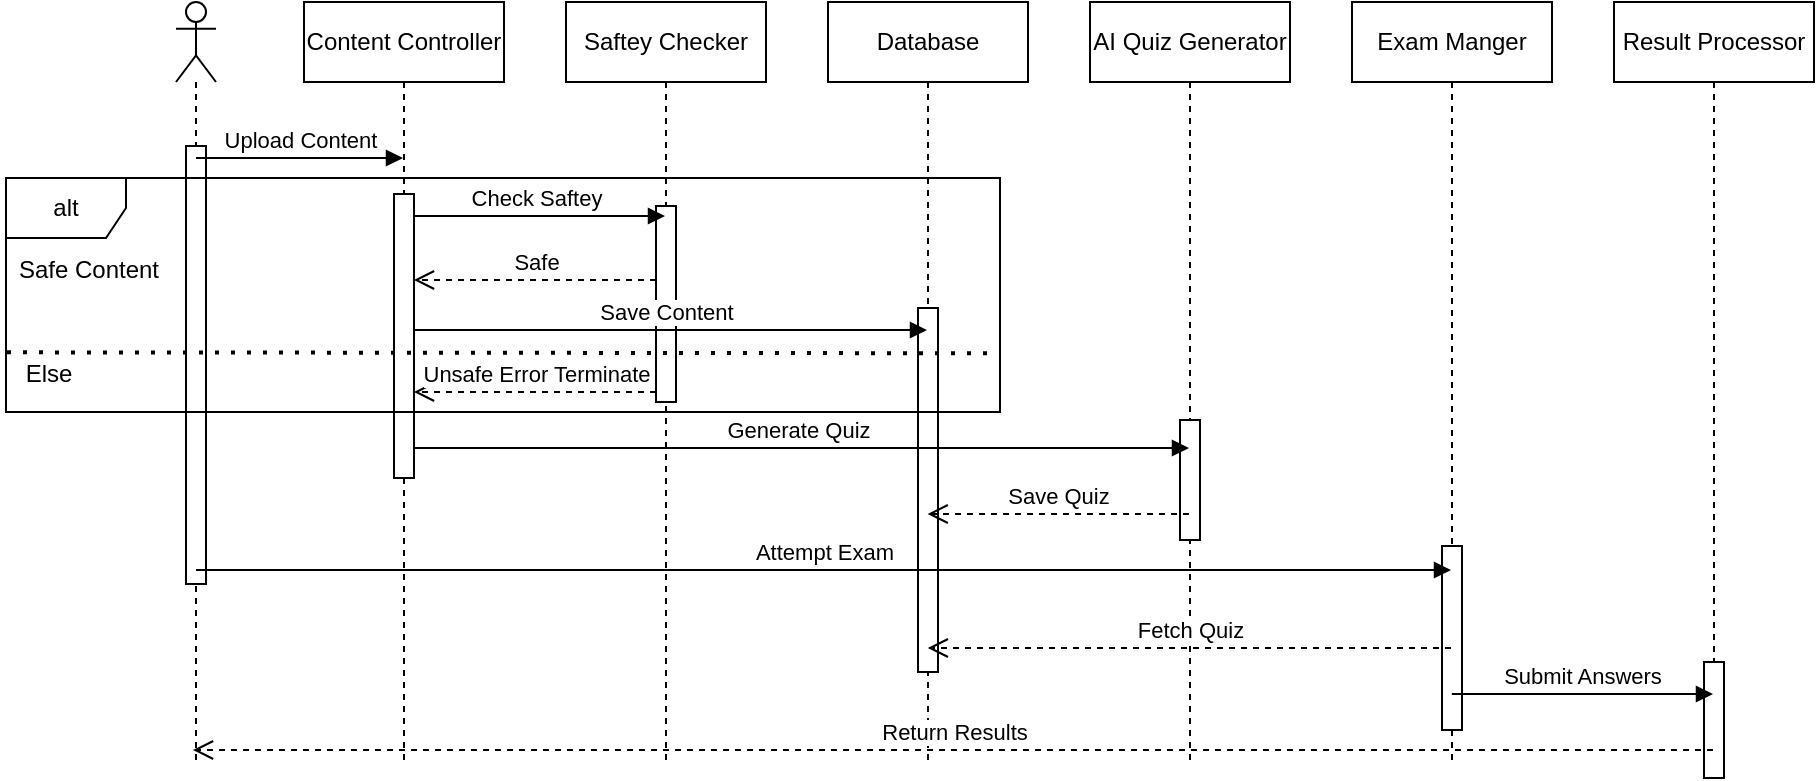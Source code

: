 <mxfile version="28.1.2">
  <diagram name="Page-1" id="xsYCff7whP4TqLQf7cTJ">
    <mxGraphModel dx="1961" dy="577" grid="0" gridSize="10" guides="1" tooltips="1" connect="1" arrows="1" fold="1" page="1" pageScale="1" pageWidth="850" pageHeight="1100" background="none" math="0" shadow="0">
      <root>
        <mxCell id="0" />
        <mxCell id="1" parent="0" />
        <mxCell id="im6KT_Uo68lldDrzzcDX-31" value="" style="shape=umlLifeline;perimeter=lifelinePerimeter;whiteSpace=wrap;html=1;container=1;dropTarget=0;collapsible=0;recursiveResize=0;outlineConnect=0;portConstraint=eastwest;newEdgeStyle={&quot;curved&quot;:0,&quot;rounded&quot;:0};participant=umlActor;" vertex="1" parent="1">
          <mxGeometry x="76" y="57" width="20" height="379" as="geometry" />
        </mxCell>
        <mxCell id="im6KT_Uo68lldDrzzcDX-50" value="" style="html=1;points=[[0,0,0,0,5],[0,1,0,0,-5],[1,0,0,0,5],[1,1,0,0,-5]];perimeter=orthogonalPerimeter;outlineConnect=0;targetShapes=umlLifeline;portConstraint=eastwest;newEdgeStyle={&quot;curved&quot;:0,&quot;rounded&quot;:0};" vertex="1" parent="im6KT_Uo68lldDrzzcDX-31">
          <mxGeometry x="5" y="72" width="10" height="219" as="geometry" />
        </mxCell>
        <mxCell id="im6KT_Uo68lldDrzzcDX-32" value="Content Controller" style="shape=umlLifeline;perimeter=lifelinePerimeter;whiteSpace=wrap;html=1;container=1;dropTarget=0;collapsible=0;recursiveResize=0;outlineConnect=0;portConstraint=eastwest;newEdgeStyle={&quot;curved&quot;:0,&quot;rounded&quot;:0};" vertex="1" parent="1">
          <mxGeometry x="140" y="57" width="100" height="380" as="geometry" />
        </mxCell>
        <mxCell id="im6KT_Uo68lldDrzzcDX-33" value="Saftey Checker" style="shape=umlLifeline;perimeter=lifelinePerimeter;whiteSpace=wrap;html=1;container=1;dropTarget=0;collapsible=0;recursiveResize=0;outlineConnect=0;portConstraint=eastwest;newEdgeStyle={&quot;curved&quot;:0,&quot;rounded&quot;:0};" vertex="1" parent="1">
          <mxGeometry x="271" y="57" width="100" height="380" as="geometry" />
        </mxCell>
        <mxCell id="im6KT_Uo68lldDrzzcDX-52" value="" style="html=1;points=[[0,0,0,0,5],[0,1,0,0,-5],[1,0,0,0,5],[1,1,0,0,-5]];perimeter=orthogonalPerimeter;outlineConnect=0;targetShapes=umlLifeline;portConstraint=eastwest;newEdgeStyle={&quot;curved&quot;:0,&quot;rounded&quot;:0};" vertex="1" parent="im6KT_Uo68lldDrzzcDX-33">
          <mxGeometry x="45" y="102" width="10" height="98" as="geometry" />
        </mxCell>
        <mxCell id="im6KT_Uo68lldDrzzcDX-34" value="Database" style="shape=umlLifeline;perimeter=lifelinePerimeter;whiteSpace=wrap;html=1;container=1;dropTarget=0;collapsible=0;recursiveResize=0;outlineConnect=0;portConstraint=eastwest;newEdgeStyle={&quot;curved&quot;:0,&quot;rounded&quot;:0};" vertex="1" parent="1">
          <mxGeometry x="402" y="57" width="100" height="380" as="geometry" />
        </mxCell>
        <mxCell id="im6KT_Uo68lldDrzzcDX-53" value="" style="html=1;points=[[0,0,0,0,5],[0,1,0,0,-5],[1,0,0,0,5],[1,1,0,0,-5]];perimeter=orthogonalPerimeter;outlineConnect=0;targetShapes=umlLifeline;portConstraint=eastwest;newEdgeStyle={&quot;curved&quot;:0,&quot;rounded&quot;:0};" vertex="1" parent="im6KT_Uo68lldDrzzcDX-34">
          <mxGeometry x="45" y="153" width="10" height="182" as="geometry" />
        </mxCell>
        <mxCell id="im6KT_Uo68lldDrzzcDX-35" value="AI Quiz Generator" style="shape=umlLifeline;perimeter=lifelinePerimeter;whiteSpace=wrap;html=1;container=1;dropTarget=0;collapsible=0;recursiveResize=0;outlineConnect=0;portConstraint=eastwest;newEdgeStyle={&quot;curved&quot;:0,&quot;rounded&quot;:0};" vertex="1" parent="1">
          <mxGeometry x="533" y="57" width="100" height="380" as="geometry" />
        </mxCell>
        <mxCell id="im6KT_Uo68lldDrzzcDX-54" value="" style="html=1;points=[[0,0,0,0,5],[0,1,0,0,-5],[1,0,0,0,5],[1,1,0,0,-5]];perimeter=orthogonalPerimeter;outlineConnect=0;targetShapes=umlLifeline;portConstraint=eastwest;newEdgeStyle={&quot;curved&quot;:0,&quot;rounded&quot;:0};" vertex="1" parent="im6KT_Uo68lldDrzzcDX-35">
          <mxGeometry x="45" y="209" width="10" height="60" as="geometry" />
        </mxCell>
        <mxCell id="im6KT_Uo68lldDrzzcDX-36" value="Exam Manger" style="shape=umlLifeline;perimeter=lifelinePerimeter;whiteSpace=wrap;html=1;container=1;dropTarget=0;collapsible=0;recursiveResize=0;outlineConnect=0;portConstraint=eastwest;newEdgeStyle={&quot;curved&quot;:0,&quot;rounded&quot;:0};" vertex="1" parent="1">
          <mxGeometry x="664" y="57" width="100" height="380" as="geometry" />
        </mxCell>
        <mxCell id="im6KT_Uo68lldDrzzcDX-55" value="" style="html=1;points=[[0,0,0,0,5],[0,1,0,0,-5],[1,0,0,0,5],[1,1,0,0,-5]];perimeter=orthogonalPerimeter;outlineConnect=0;targetShapes=umlLifeline;portConstraint=eastwest;newEdgeStyle={&quot;curved&quot;:0,&quot;rounded&quot;:0};" vertex="1" parent="im6KT_Uo68lldDrzzcDX-36">
          <mxGeometry x="45" y="272" width="10" height="92" as="geometry" />
        </mxCell>
        <mxCell id="im6KT_Uo68lldDrzzcDX-38" value="Result Processor" style="shape=umlLifeline;perimeter=lifelinePerimeter;whiteSpace=wrap;html=1;container=1;dropTarget=0;collapsible=0;recursiveResize=0;outlineConnect=0;portConstraint=eastwest;newEdgeStyle={&quot;curved&quot;:0,&quot;rounded&quot;:0};" vertex="1" parent="1">
          <mxGeometry x="795" y="57" width="100" height="388" as="geometry" />
        </mxCell>
        <mxCell id="im6KT_Uo68lldDrzzcDX-56" value="" style="html=1;points=[[0,0,0,0,5],[0,1,0,0,-5],[1,0,0,0,5],[1,1,0,0,-5]];perimeter=orthogonalPerimeter;outlineConnect=0;targetShapes=umlLifeline;portConstraint=eastwest;newEdgeStyle={&quot;curved&quot;:0,&quot;rounded&quot;:0};" vertex="1" parent="im6KT_Uo68lldDrzzcDX-38">
          <mxGeometry x="45" y="330" width="10" height="58" as="geometry" />
        </mxCell>
        <mxCell id="im6KT_Uo68lldDrzzcDX-39" value="Upload Content" style="html=1;verticalAlign=bottom;endArrow=block;curved=0;rounded=0;" edge="1" parent="1" source="im6KT_Uo68lldDrzzcDX-31" target="im6KT_Uo68lldDrzzcDX-32">
          <mxGeometry width="80" relative="1" as="geometry">
            <mxPoint x="96" y="129" as="sourcePoint" />
            <mxPoint x="176" y="129" as="targetPoint" />
            <Array as="points">
              <mxPoint x="141" y="135" />
            </Array>
          </mxGeometry>
        </mxCell>
        <mxCell id="im6KT_Uo68lldDrzzcDX-40" value="Check Saftey" style="html=1;verticalAlign=bottom;endArrow=block;curved=0;rounded=0;" edge="1" parent="1" source="im6KT_Uo68lldDrzzcDX-32" target="im6KT_Uo68lldDrzzcDX-33">
          <mxGeometry width="80" relative="1" as="geometry">
            <mxPoint x="217" y="143" as="sourcePoint" />
            <mxPoint x="321" y="143" as="targetPoint" />
            <Array as="points">
              <mxPoint x="262" y="164" />
              <mxPoint x="294" y="164" />
            </Array>
          </mxGeometry>
        </mxCell>
        <mxCell id="im6KT_Uo68lldDrzzcDX-42" value="Safe" style="html=1;verticalAlign=bottom;endArrow=open;dashed=1;endSize=8;curved=0;rounded=0;" edge="1" parent="1">
          <mxGeometry relative="1" as="geometry">
            <mxPoint x="316" y="196" as="sourcePoint" />
            <mxPoint x="195" y="196" as="targetPoint" />
          </mxGeometry>
        </mxCell>
        <mxCell id="im6KT_Uo68lldDrzzcDX-43" value="Save Content" style="html=1;verticalAlign=bottom;endArrow=block;curved=0;rounded=0;" edge="1" parent="1">
          <mxGeometry width="80" relative="1" as="geometry">
            <mxPoint x="190.035" y="221.0" as="sourcePoint" />
            <mxPoint x="451.5" y="221.0" as="targetPoint" />
            <Array as="points">
              <mxPoint x="288.34" y="221" />
            </Array>
          </mxGeometry>
        </mxCell>
        <mxCell id="im6KT_Uo68lldDrzzcDX-44" value="Generate Quiz" style="html=1;verticalAlign=bottom;endArrow=block;curved=0;rounded=0;" edge="1" parent="1" source="im6KT_Uo68lldDrzzcDX-32" target="im6KT_Uo68lldDrzzcDX-35">
          <mxGeometry width="80" relative="1" as="geometry">
            <mxPoint x="189.81" y="280" as="sourcePoint" />
            <mxPoint x="582.5" y="280" as="targetPoint" />
            <Array as="points">
              <mxPoint x="352.34" y="280" />
            </Array>
          </mxGeometry>
        </mxCell>
        <mxCell id="im6KT_Uo68lldDrzzcDX-45" value="Save Quiz" style="html=1;verticalAlign=bottom;endArrow=open;dashed=1;endSize=8;curved=0;rounded=0;" edge="1" parent="1">
          <mxGeometry relative="1" as="geometry">
            <mxPoint x="582.5" y="313" as="sourcePoint" />
            <mxPoint x="451.81" y="313" as="targetPoint" />
          </mxGeometry>
        </mxCell>
        <mxCell id="im6KT_Uo68lldDrzzcDX-46" value="Attempt Exam" style="html=1;verticalAlign=bottom;endArrow=block;curved=0;rounded=0;" edge="1" parent="1" source="im6KT_Uo68lldDrzzcDX-31" target="im6KT_Uo68lldDrzzcDX-36">
          <mxGeometry width="80" relative="1" as="geometry">
            <mxPoint x="161" y="341" as="sourcePoint" />
            <mxPoint x="554" y="341" as="targetPoint" />
            <Array as="points">
              <mxPoint x="323.34" y="341" />
            </Array>
          </mxGeometry>
        </mxCell>
        <mxCell id="im6KT_Uo68lldDrzzcDX-47" value="Fetch Quiz" style="html=1;verticalAlign=bottom;endArrow=open;dashed=1;endSize=8;curved=0;rounded=0;" edge="1" parent="1">
          <mxGeometry relative="1" as="geometry">
            <mxPoint x="713.5" y="380" as="sourcePoint" />
            <mxPoint x="451.894" y="380" as="targetPoint" />
          </mxGeometry>
        </mxCell>
        <mxCell id="im6KT_Uo68lldDrzzcDX-48" value="Submit Answers" style="html=1;verticalAlign=bottom;endArrow=block;curved=0;rounded=0;" edge="1" parent="1">
          <mxGeometry width="80" relative="1" as="geometry">
            <mxPoint x="713.894" y="403" as="sourcePoint" />
            <mxPoint x="844.5" y="403" as="targetPoint" />
            <Array as="points">
              <mxPoint x="829" y="403" />
            </Array>
          </mxGeometry>
        </mxCell>
        <mxCell id="im6KT_Uo68lldDrzzcDX-49" value="Return Results" style="html=1;verticalAlign=bottom;endArrow=open;dashed=1;endSize=8;curved=0;rounded=0;" edge="1" parent="1">
          <mxGeometry relative="1" as="geometry">
            <mxPoint x="844.5" y="431" as="sourcePoint" />
            <mxPoint x="84.5" y="431" as="targetPoint" />
          </mxGeometry>
        </mxCell>
        <mxCell id="im6KT_Uo68lldDrzzcDX-51" value="" style="html=1;points=[[0,0,0,0,5],[0,1,0,0,-5],[1,0,0,0,5],[1,1,0,0,-5]];perimeter=orthogonalPerimeter;outlineConnect=0;targetShapes=umlLifeline;portConstraint=eastwest;newEdgeStyle={&quot;curved&quot;:0,&quot;rounded&quot;:0};" vertex="1" parent="1">
          <mxGeometry x="185" y="153" width="10" height="142" as="geometry" />
        </mxCell>
        <mxCell id="im6KT_Uo68lldDrzzcDX-59" value="alt" style="shape=umlFrame;whiteSpace=wrap;html=1;pointerEvents=0;" vertex="1" parent="1">
          <mxGeometry x="-9" y="145" width="497" height="117" as="geometry" />
        </mxCell>
        <mxCell id="im6KT_Uo68lldDrzzcDX-60" value="Unsafe Error Terminate" style="html=1;verticalAlign=bottom;endArrow=open;dashed=1;endSize=8;curved=0;rounded=0;" edge="1" parent="1">
          <mxGeometry relative="1" as="geometry">
            <mxPoint x="316" y="252" as="sourcePoint" />
            <mxPoint x="195" y="252" as="targetPoint" />
          </mxGeometry>
        </mxCell>
        <mxCell id="im6KT_Uo68lldDrzzcDX-61" value="" style="endArrow=none;dashed=1;html=1;dashPattern=1 3;strokeWidth=2;rounded=0;exitX=0.001;exitY=0.745;exitDx=0;exitDy=0;exitPerimeter=0;entryX=0.998;entryY=0.749;entryDx=0;entryDy=0;entryPerimeter=0;" edge="1" parent="1" source="im6KT_Uo68lldDrzzcDX-59" target="im6KT_Uo68lldDrzzcDX-59">
          <mxGeometry width="50" height="50" relative="1" as="geometry">
            <mxPoint x="317" y="270" as="sourcePoint" />
            <mxPoint x="367" y="220" as="targetPoint" />
          </mxGeometry>
        </mxCell>
        <mxCell id="im6KT_Uo68lldDrzzcDX-62" value="Safe Content" style="text;html=1;align=center;verticalAlign=middle;resizable=0;points=[];autosize=1;strokeColor=none;fillColor=none;" vertex="1" parent="1">
          <mxGeometry x="-12" y="178" width="88" height="26" as="geometry" />
        </mxCell>
        <mxCell id="im6KT_Uo68lldDrzzcDX-63" value="Else" style="text;html=1;align=center;verticalAlign=middle;resizable=0;points=[];autosize=1;strokeColor=none;fillColor=none;" vertex="1" parent="1">
          <mxGeometry x="-9" y="230" width="41" height="26" as="geometry" />
        </mxCell>
      </root>
    </mxGraphModel>
  </diagram>
</mxfile>
